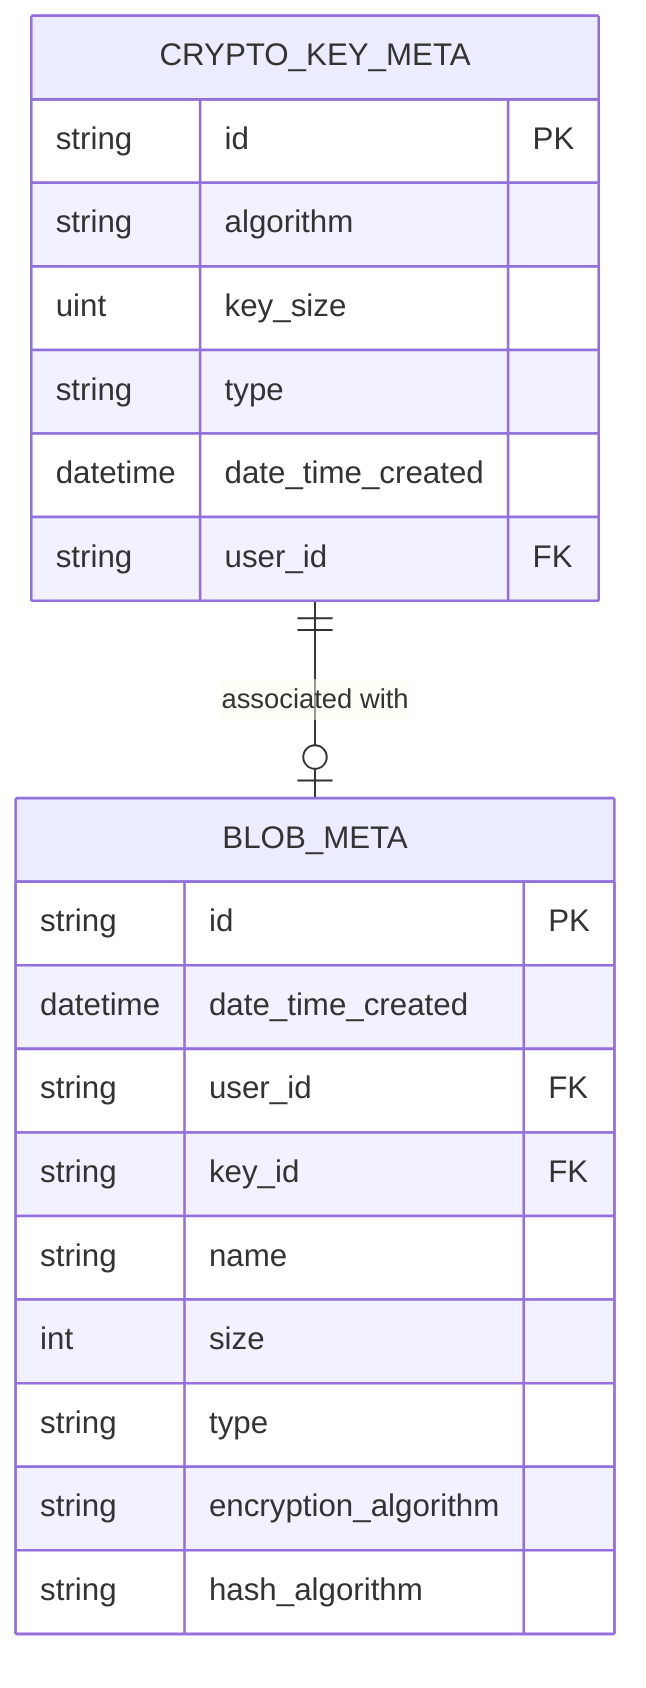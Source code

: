 erDiagram
    CRYPTO_KEY_META {
        string id PK
        string algorithm
        uint key_size
        string type
        datetime date_time_created
        string user_id FK
    }

    BLOB_META {
        string id PK
        datetime date_time_created
        string user_id FK
        string key_id FK
        string name
        int size
        string type
        string encryption_algorithm
        string hash_algorithm
    }

    CRYPTO_KEY_META ||--o| BLOB_META : "associated with"
